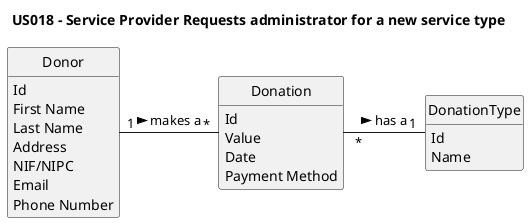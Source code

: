 @startuml
skinparam monochrome true
skinparam packageStyle rectangle
skinparam shadowing false

skinparam classAttributeIconSize 0

hide circle
hide methods

title US018 - Service Provider Requests administrator for a new service type

class Donation {
    Id
    Value
    Date
    Payment Method
}

class DonationType {
    Id
    Name
}

class Donor {
    Id
    First Name
    Last Name
    Address
    NIF/NIPC
    Email
    Phone Number
}


Donor "1   " - "   *" Donation : makes a >
Donation " *   " - "   1" DonationType : has a >

@enduml